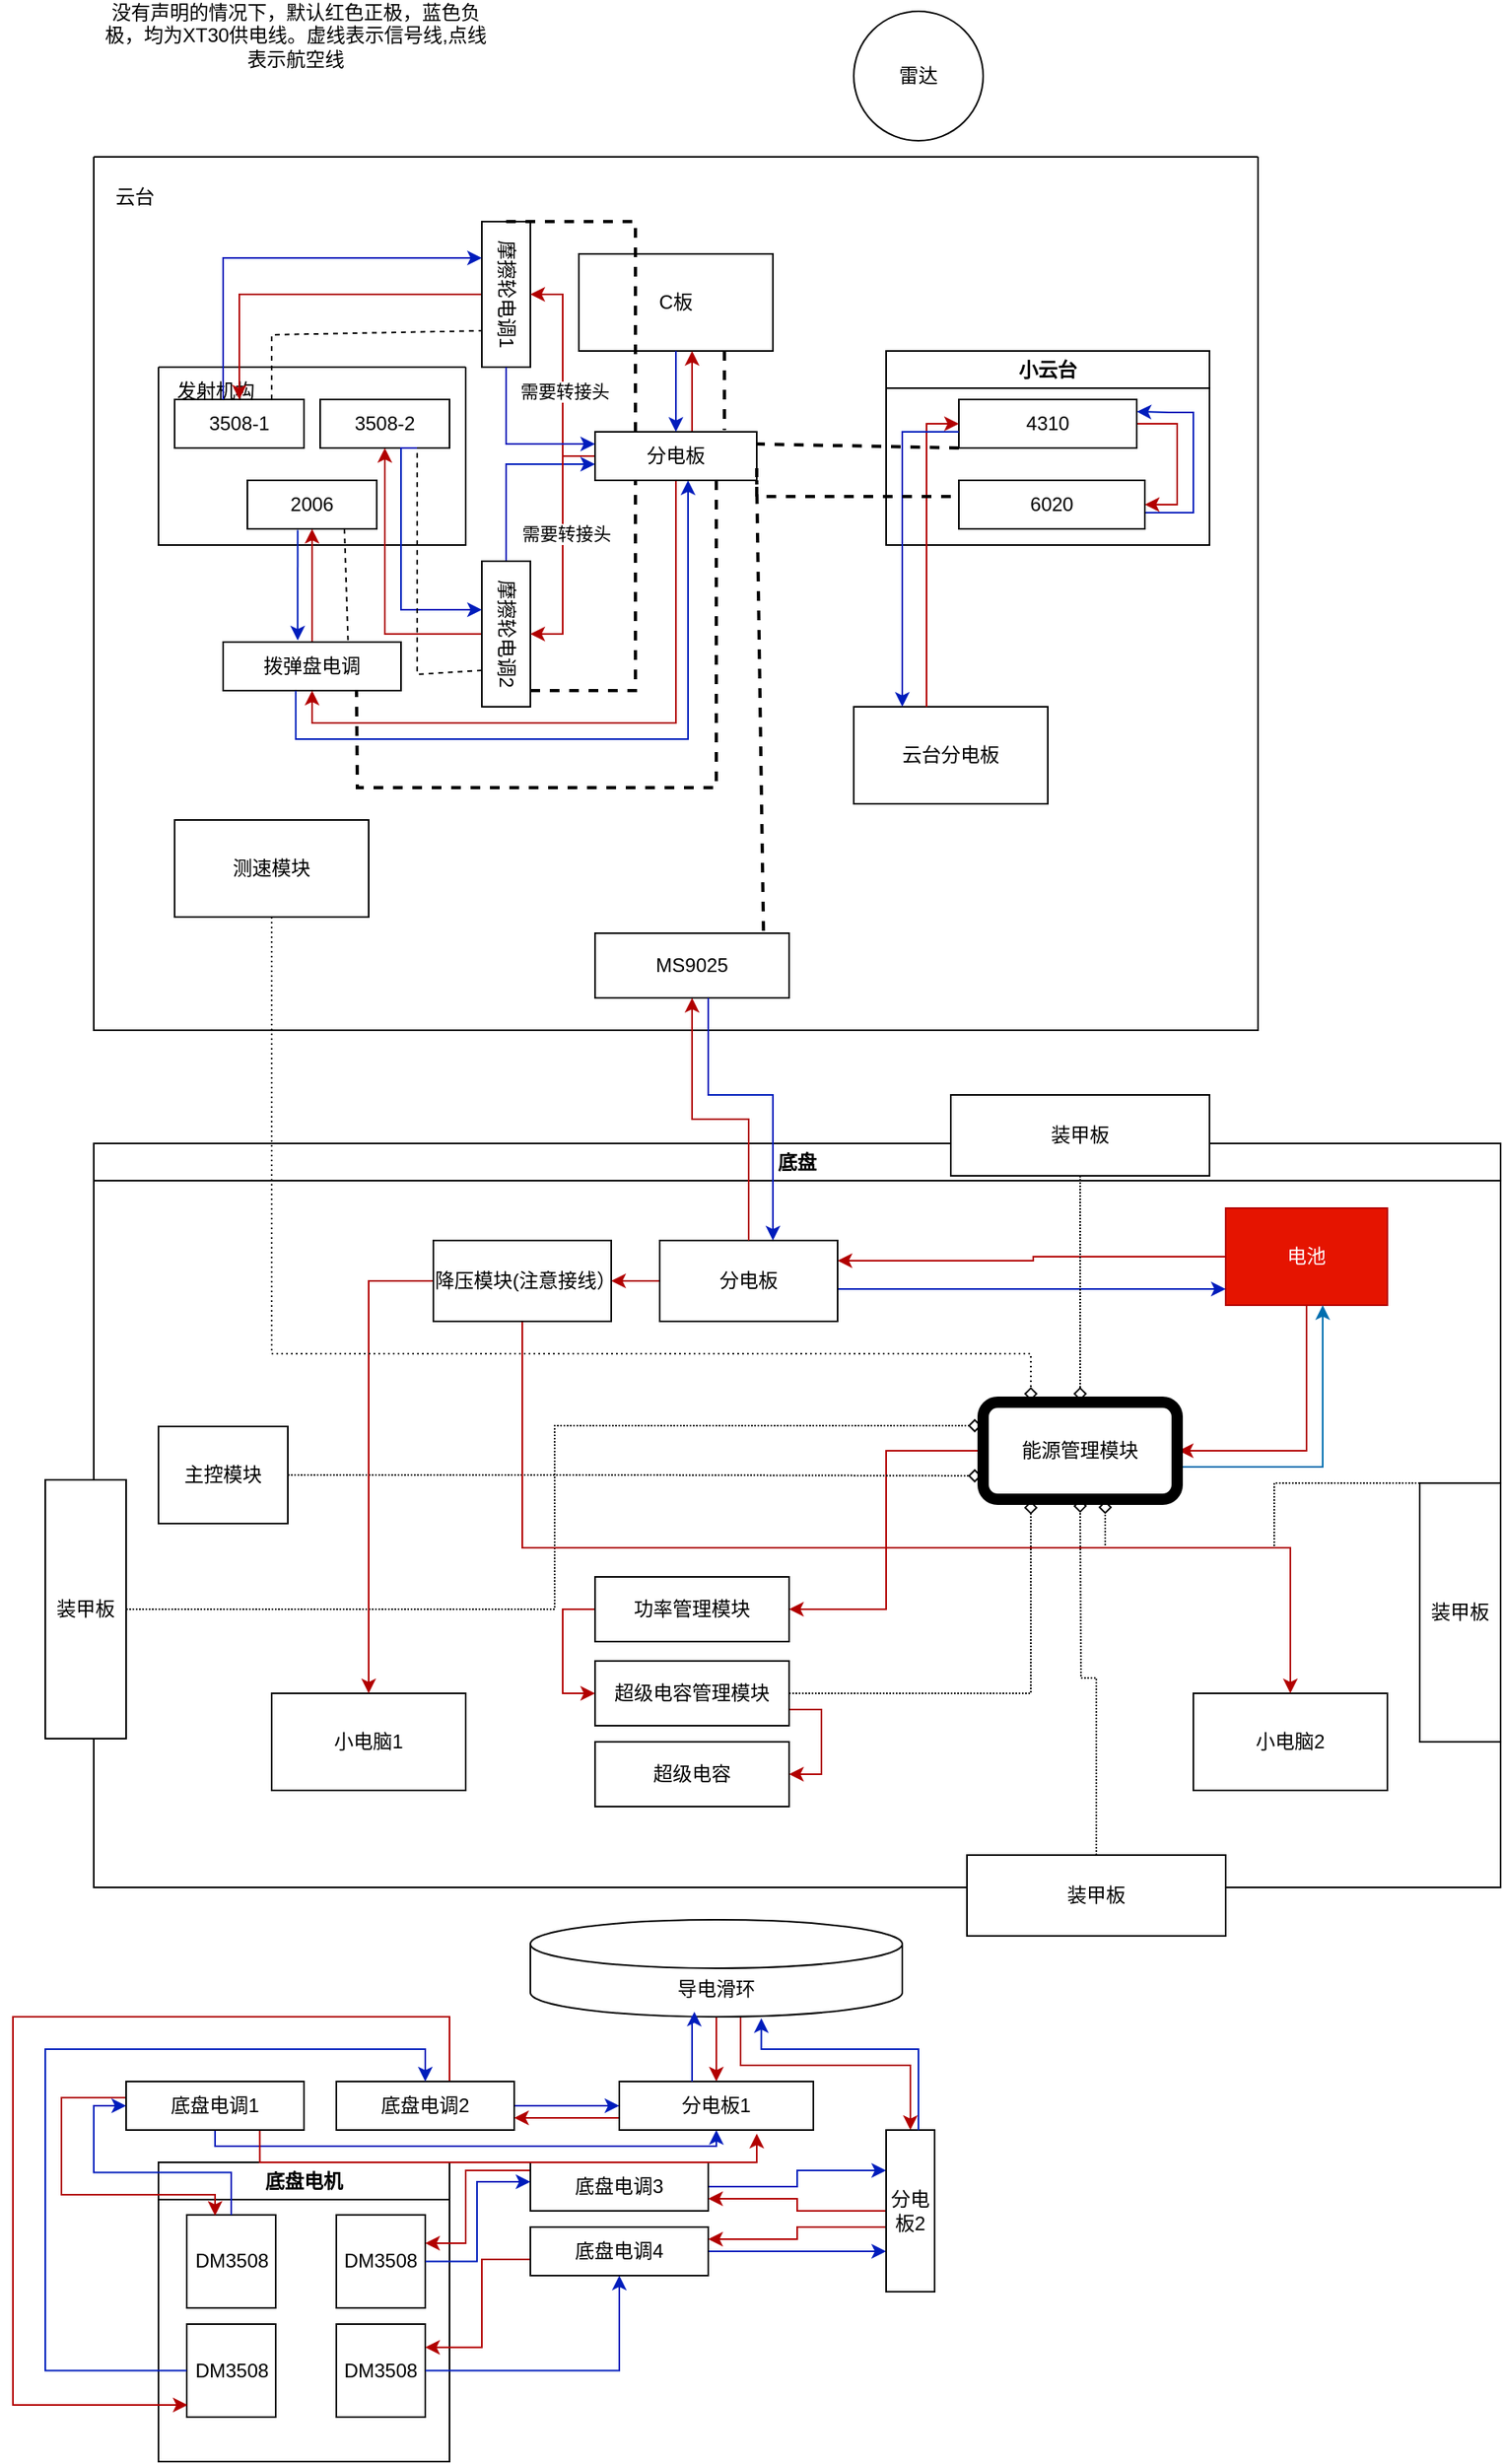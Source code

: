 <mxfile version="27.1.6">
  <diagram name="第 1 页" id="aTCW8c7fX1OC72tKNPOs">
    <mxGraphModel dx="937" dy="687" grid="1" gridSize="10" guides="1" tooltips="1" connect="1" arrows="1" fold="1" page="1" pageScale="1" pageWidth="1654" pageHeight="2336" math="0" shadow="0">
      <root>
        <mxCell id="0" />
        <mxCell id="1" parent="0" />
        <mxCell id="EB4nh91A7E_JD2Sifpeh-83" style="edgeStyle=orthogonalEdgeStyle;rounded=0;orthogonalLoop=1;jettySize=auto;html=1;entryX=0.5;entryY=0;entryDx=0;entryDy=0;fillColor=#e51400;strokeColor=#B20000;" edge="1" parent="1" source="EB4nh91A7E_JD2Sifpeh-33" target="EB4nh91A7E_JD2Sifpeh-79">
          <mxGeometry relative="1" as="geometry" />
        </mxCell>
        <mxCell id="EB4nh91A7E_JD2Sifpeh-84" style="edgeStyle=orthogonalEdgeStyle;rounded=0;orthogonalLoop=1;jettySize=auto;html=1;fillColor=#e51400;strokeColor=#B20000;" edge="1" parent="1" source="EB4nh91A7E_JD2Sifpeh-33" target="EB4nh91A7E_JD2Sifpeh-65">
          <mxGeometry relative="1" as="geometry">
            <Array as="points">
              <mxPoint x="500" y="1450" />
              <mxPoint x="605" y="1450" />
            </Array>
          </mxGeometry>
        </mxCell>
        <mxCell id="EB4nh91A7E_JD2Sifpeh-33" value="导电滑环" style="shape=cylinder3;whiteSpace=wrap;html=1;boundedLbl=1;backgroundOutline=1;size=15;" vertex="1" parent="1">
          <mxGeometry x="370" y="1360" width="230" height="60" as="geometry" />
        </mxCell>
        <mxCell id="6ucZ4N3q14ly0Ma9brnI-1" value="" style="swimlane;startSize=0;" parent="1" vertex="1">
          <mxGeometry x="100" y="270" width="720" height="540" as="geometry" />
        </mxCell>
        <mxCell id="6ucZ4N3q14ly0Ma9brnI-2" value="云台" style="text;html=1;align=center;verticalAlign=middle;resizable=0;points=[];autosize=1;strokeColor=none;fillColor=none;" parent="6ucZ4N3q14ly0Ma9brnI-1" vertex="1">
          <mxGeometry y="10" width="50" height="30" as="geometry" />
        </mxCell>
        <mxCell id="6ucZ4N3q14ly0Ma9brnI-4" value="C板" style="whiteSpace=wrap;html=1;" parent="6ucZ4N3q14ly0Ma9brnI-1" vertex="1">
          <mxGeometry x="300" y="60" width="120" height="60" as="geometry" />
        </mxCell>
        <mxCell id="6ucZ4N3q14ly0Ma9brnI-7" value="" style="swimlane;startSize=0;" parent="6ucZ4N3q14ly0Ma9brnI-1" vertex="1">
          <mxGeometry x="40" y="130" width="190" height="110" as="geometry" />
        </mxCell>
        <mxCell id="6ucZ4N3q14ly0Ma9brnI-5" value="3508-1" style="whiteSpace=wrap;html=1;" parent="6ucZ4N3q14ly0Ma9brnI-7" vertex="1">
          <mxGeometry x="10" y="20" width="80" height="30" as="geometry" />
        </mxCell>
        <mxCell id="6ucZ4N3q14ly0Ma9brnI-6" value="3508-2" style="whiteSpace=wrap;html=1;" parent="6ucZ4N3q14ly0Ma9brnI-7" vertex="1">
          <mxGeometry x="100" y="20" width="80" height="30" as="geometry" />
        </mxCell>
        <mxCell id="6ucZ4N3q14ly0Ma9brnI-8" value="发射机构" style="text;html=1;align=center;verticalAlign=middle;resizable=0;points=[];autosize=1;strokeColor=none;fillColor=none;" parent="6ucZ4N3q14ly0Ma9brnI-7" vertex="1">
          <mxGeometry width="70" height="30" as="geometry" />
        </mxCell>
        <mxCell id="6ucZ4N3q14ly0Ma9brnI-11" value="2006" style="whiteSpace=wrap;html=1;" parent="6ucZ4N3q14ly0Ma9brnI-7" vertex="1">
          <mxGeometry x="55" y="70" width="80" height="30" as="geometry" />
        </mxCell>
        <mxCell id="6ucZ4N3q14ly0Ma9brnI-16" value="小云台" style="swimlane;whiteSpace=wrap;html=1;" parent="6ucZ4N3q14ly0Ma9brnI-1" vertex="1">
          <mxGeometry x="490" y="120" width="200" height="120" as="geometry" />
        </mxCell>
        <mxCell id="6ucZ4N3q14ly0Ma9brnI-37" style="edgeStyle=orthogonalEdgeStyle;rounded=0;orthogonalLoop=1;jettySize=auto;html=1;entryX=1;entryY=0.5;entryDx=0;entryDy=0;exitX=1;exitY=0.5;exitDx=0;exitDy=0;fillColor=#e51400;strokeColor=#B20000;" parent="6ucZ4N3q14ly0Ma9brnI-16" source="6ucZ4N3q14ly0Ma9brnI-17" target="6ucZ4N3q14ly0Ma9brnI-19" edge="1">
          <mxGeometry relative="1" as="geometry" />
        </mxCell>
        <mxCell id="6ucZ4N3q14ly0Ma9brnI-17" value="4310" style="whiteSpace=wrap;html=1;" parent="6ucZ4N3q14ly0Ma9brnI-16" vertex="1">
          <mxGeometry x="45" y="30" width="110" height="30" as="geometry" />
        </mxCell>
        <mxCell id="6ucZ4N3q14ly0Ma9brnI-38" style="edgeStyle=orthogonalEdgeStyle;rounded=0;orthogonalLoop=1;jettySize=auto;html=1;exitX=1;exitY=1;exitDx=0;exitDy=0;entryX=1;entryY=0.25;entryDx=0;entryDy=0;fillColor=#0050ef;strokeColor=#001DBC;" parent="6ucZ4N3q14ly0Ma9brnI-16" source="6ucZ4N3q14ly0Ma9brnI-19" target="6ucZ4N3q14ly0Ma9brnI-17" edge="1">
          <mxGeometry relative="1" as="geometry">
            <Array as="points">
              <mxPoint x="160" y="100" />
              <mxPoint x="190" y="100" />
              <mxPoint x="190" y="38" />
              <mxPoint x="175" y="38" />
            </Array>
          </mxGeometry>
        </mxCell>
        <mxCell id="6ucZ4N3q14ly0Ma9brnI-19" value="6020" style="whiteSpace=wrap;html=1;" parent="6ucZ4N3q14ly0Ma9brnI-16" vertex="1">
          <mxGeometry x="45" y="80" width="115" height="30" as="geometry" />
        </mxCell>
        <mxCell id="6ucZ4N3q14ly0Ma9brnI-26" style="edgeStyle=orthogonalEdgeStyle;rounded=0;orthogonalLoop=1;jettySize=auto;html=1;fillColor=#e51400;strokeColor=#B20000;" parent="6ucZ4N3q14ly0Ma9brnI-1" source="6ucZ4N3q14ly0Ma9brnI-22" target="6ucZ4N3q14ly0Ma9brnI-5" edge="1">
          <mxGeometry relative="1" as="geometry" />
        </mxCell>
        <mxCell id="6ucZ4N3q14ly0Ma9brnI-22" value="摩擦轮电调1" style="whiteSpace=wrap;html=1;rotation=90;" parent="6ucZ4N3q14ly0Ma9brnI-1" vertex="1">
          <mxGeometry x="210" y="70" width="90" height="30" as="geometry" />
        </mxCell>
        <mxCell id="6ucZ4N3q14ly0Ma9brnI-27" style="edgeStyle=orthogonalEdgeStyle;rounded=0;orthogonalLoop=1;jettySize=auto;html=1;entryX=0.5;entryY=1;entryDx=0;entryDy=0;fillColor=#e51400;strokeColor=#B20000;" parent="6ucZ4N3q14ly0Ma9brnI-1" source="6ucZ4N3q14ly0Ma9brnI-23" target="6ucZ4N3q14ly0Ma9brnI-6" edge="1">
          <mxGeometry relative="1" as="geometry" />
        </mxCell>
        <mxCell id="EB4nh91A7E_JD2Sifpeh-8" style="edgeStyle=orthogonalEdgeStyle;rounded=0;orthogonalLoop=1;jettySize=auto;html=1;exitX=0;exitY=0.5;exitDx=0;exitDy=0;fillColor=#0050ef;strokeColor=#001DBC;" edge="1" parent="6ucZ4N3q14ly0Ma9brnI-1" source="6ucZ4N3q14ly0Ma9brnI-23">
          <mxGeometry relative="1" as="geometry">
            <mxPoint x="310" y="190" as="targetPoint" />
            <Array as="points">
              <mxPoint x="255" y="190" />
            </Array>
          </mxGeometry>
        </mxCell>
        <mxCell id="6ucZ4N3q14ly0Ma9brnI-23" value="摩擦轮电调2" style="whiteSpace=wrap;html=1;rotation=90;" parent="6ucZ4N3q14ly0Ma9brnI-1" vertex="1">
          <mxGeometry x="210" y="280" width="90" height="30" as="geometry" />
        </mxCell>
        <mxCell id="6ucZ4N3q14ly0Ma9brnI-31" style="edgeStyle=orthogonalEdgeStyle;rounded=0;orthogonalLoop=1;jettySize=auto;html=1;entryX=0.5;entryY=1;entryDx=0;entryDy=0;fillColor=#e51400;strokeColor=#B20000;" parent="6ucZ4N3q14ly0Ma9brnI-1" source="6ucZ4N3q14ly0Ma9brnI-30" target="6ucZ4N3q14ly0Ma9brnI-11" edge="1">
          <mxGeometry relative="1" as="geometry" />
        </mxCell>
        <mxCell id="6ucZ4N3q14ly0Ma9brnI-30" value="拨弹盘电调" style="whiteSpace=wrap;html=1;" parent="6ucZ4N3q14ly0Ma9brnI-1" vertex="1">
          <mxGeometry x="80" y="300" width="110" height="30" as="geometry" />
        </mxCell>
        <mxCell id="6ucZ4N3q14ly0Ma9brnI-35" style="edgeStyle=orthogonalEdgeStyle;rounded=0;orthogonalLoop=1;jettySize=auto;html=1;entryX=0.25;entryY=1;entryDx=0;entryDy=0;fillColor=#0050ef;strokeColor=#001DBC;" parent="6ucZ4N3q14ly0Ma9brnI-1" source="6ucZ4N3q14ly0Ma9brnI-5" target="6ucZ4N3q14ly0Ma9brnI-22" edge="1">
          <mxGeometry relative="1" as="geometry">
            <Array as="points">
              <mxPoint x="80" y="63" />
            </Array>
          </mxGeometry>
        </mxCell>
        <mxCell id="6ucZ4N3q14ly0Ma9brnI-44" style="edgeStyle=orthogonalEdgeStyle;rounded=0;orthogonalLoop=1;jettySize=auto;html=1;exitX=0.75;exitY=1;exitDx=0;exitDy=0;fillColor=#0050ef;strokeColor=#001DBC;" parent="6ucZ4N3q14ly0Ma9brnI-1" source="6ucZ4N3q14ly0Ma9brnI-6" edge="1">
          <mxGeometry relative="1" as="geometry">
            <mxPoint x="240" y="280" as="targetPoint" />
            <Array as="points">
              <mxPoint x="190" y="180" />
              <mxPoint x="190" y="280" />
              <mxPoint x="240" y="280" />
            </Array>
          </mxGeometry>
        </mxCell>
        <mxCell id="EB4nh91A7E_JD2Sifpeh-4" style="edgeStyle=orthogonalEdgeStyle;rounded=0;orthogonalLoop=1;jettySize=auto;html=1;entryX=0.75;entryY=1;entryDx=0;entryDy=0;exitX=0.408;exitY=1.003;exitDx=0;exitDy=0;exitPerimeter=0;fillColor=#0050ef;strokeColor=#001DBC;" edge="1" parent="6ucZ4N3q14ly0Ma9brnI-1" source="6ucZ4N3q14ly0Ma9brnI-30">
          <mxGeometry relative="1" as="geometry">
            <mxPoint x="113" y="330" as="sourcePoint" />
            <mxPoint x="367.5" y="200" as="targetPoint" />
            <Array as="points">
              <mxPoint x="125" y="360" />
              <mxPoint x="368" y="360" />
            </Array>
          </mxGeometry>
        </mxCell>
        <mxCell id="EB4nh91A7E_JD2Sifpeh-5" style="edgeStyle=orthogonalEdgeStyle;rounded=0;orthogonalLoop=1;jettySize=auto;html=1;exitX=0.389;exitY=1.024;exitDx=0;exitDy=0;exitPerimeter=0;fillColor=#0050ef;strokeColor=#001DBC;" edge="1" parent="6ucZ4N3q14ly0Ma9brnI-1" source="6ucZ4N3q14ly0Ma9brnI-11">
          <mxGeometry relative="1" as="geometry">
            <mxPoint x="126" y="299" as="targetPoint" />
            <Array as="points">
              <mxPoint x="126" y="299" />
            </Array>
          </mxGeometry>
        </mxCell>
        <mxCell id="EB4nh91A7E_JD2Sifpeh-9" value="" style="endArrow=none;dashed=1;html=1;rounded=0;exitX=0.75;exitY=0;exitDx=0;exitDy=0;entryX=0.75;entryY=1;entryDx=0;entryDy=0;" edge="1" parent="6ucZ4N3q14ly0Ma9brnI-1" source="6ucZ4N3q14ly0Ma9brnI-5" target="6ucZ4N3q14ly0Ma9brnI-22">
          <mxGeometry width="50" height="50" relative="1" as="geometry">
            <mxPoint x="340" y="280" as="sourcePoint" />
            <mxPoint x="390" y="230" as="targetPoint" />
            <Array as="points">
              <mxPoint x="110" y="110" />
            </Array>
          </mxGeometry>
        </mxCell>
        <mxCell id="EB4nh91A7E_JD2Sifpeh-10" value="" style="endArrow=none;dashed=1;html=1;rounded=0;entryX=0.75;entryY=1;entryDx=0;entryDy=0;exitX=0.75;exitY=1;exitDx=0;exitDy=0;" edge="1" parent="6ucZ4N3q14ly0Ma9brnI-1" source="6ucZ4N3q14ly0Ma9brnI-23" target="6ucZ4N3q14ly0Ma9brnI-6">
          <mxGeometry width="50" height="50" relative="1" as="geometry">
            <mxPoint x="340" y="280" as="sourcePoint" />
            <mxPoint x="390" y="230" as="targetPoint" />
            <Array as="points">
              <mxPoint x="200" y="320" />
            </Array>
          </mxGeometry>
        </mxCell>
        <mxCell id="EB4nh91A7E_JD2Sifpeh-11" value="" style="endArrow=none;dashed=1;html=1;strokeWidth=2;rounded=0;entryX=0.25;entryY=1;entryDx=0;entryDy=0;" edge="1" parent="6ucZ4N3q14ly0Ma9brnI-1" target="6ucZ4N3q14ly0Ma9brnI-20">
          <mxGeometry width="50" height="50" relative="1" as="geometry">
            <mxPoint x="270" y="330" as="sourcePoint" />
            <mxPoint x="320" y="280" as="targetPoint" />
            <Array as="points">
              <mxPoint x="335" y="330" />
            </Array>
          </mxGeometry>
        </mxCell>
        <mxCell id="EB4nh91A7E_JD2Sifpeh-13" value="" style="endArrow=none;dashed=1;html=1;rounded=0;exitX=0.75;exitY=1;exitDx=0;exitDy=0;entryX=0.702;entryY=-0.037;entryDx=0;entryDy=0;entryPerimeter=0;" edge="1" parent="6ucZ4N3q14ly0Ma9brnI-1" source="6ucZ4N3q14ly0Ma9brnI-11" target="6ucZ4N3q14ly0Ma9brnI-30">
          <mxGeometry width="50" height="50" relative="1" as="geometry">
            <mxPoint x="150" y="172" as="sourcePoint" />
            <mxPoint x="280" y="130" as="targetPoint" />
            <Array as="points" />
          </mxGeometry>
        </mxCell>
        <mxCell id="EB4nh91A7E_JD2Sifpeh-21" value="MS9025" style="whiteSpace=wrap;html=1;" vertex="1" parent="6ucZ4N3q14ly0Ma9brnI-1">
          <mxGeometry x="310" y="480" width="120" height="40" as="geometry" />
        </mxCell>
        <mxCell id="EB4nh91A7E_JD2Sifpeh-63" value="测速模块" style="whiteSpace=wrap;html=1;" vertex="1" parent="6ucZ4N3q14ly0Ma9brnI-1">
          <mxGeometry x="50" y="410" width="120" height="60" as="geometry" />
        </mxCell>
        <mxCell id="EB4nh91A7E_JD2Sifpeh-102" value="云台分电板" style="whiteSpace=wrap;html=1;" vertex="1" parent="6ucZ4N3q14ly0Ma9brnI-1">
          <mxGeometry x="470" y="340" width="120" height="60" as="geometry" />
        </mxCell>
        <mxCell id="6ucZ4N3q14ly0Ma9brnI-29" style="edgeStyle=orthogonalEdgeStyle;rounded=0;orthogonalLoop=1;jettySize=auto;html=1;entryX=0;entryY=0.5;entryDx=0;entryDy=0;fillColor=#e51400;strokeColor=#B20000;" parent="6ucZ4N3q14ly0Ma9brnI-1" target="6ucZ4N3q14ly0Ma9brnI-17" edge="1">
          <mxGeometry relative="1" as="geometry">
            <mxPoint x="515" y="340" as="sourcePoint" />
            <Array as="points">
              <mxPoint x="515" y="340" />
              <mxPoint x="515" y="165" />
            </Array>
          </mxGeometry>
        </mxCell>
        <mxCell id="6ucZ4N3q14ly0Ma9brnI-41" style="edgeStyle=orthogonalEdgeStyle;rounded=0;orthogonalLoop=1;jettySize=auto;html=1;fillColor=#0050ef;strokeColor=#001DBC;" parent="6ucZ4N3q14ly0Ma9brnI-1" source="6ucZ4N3q14ly0Ma9brnI-17" edge="1">
          <mxGeometry relative="1" as="geometry">
            <Array as="points">
              <mxPoint x="500" y="170" />
            </Array>
            <mxPoint x="500" y="340" as="targetPoint" />
          </mxGeometry>
        </mxCell>
        <mxCell id="6ucZ4N3q14ly0Ma9brnI-24" style="edgeStyle=orthogonalEdgeStyle;rounded=0;orthogonalLoop=1;jettySize=auto;html=1;entryX=0.5;entryY=0;entryDx=0;entryDy=0;fillColor=#e51400;strokeColor=#B20000;" parent="1" source="6ucZ4N3q14ly0Ma9brnI-20" target="6ucZ4N3q14ly0Ma9brnI-22" edge="1">
          <mxGeometry relative="1" as="geometry" />
        </mxCell>
        <mxCell id="EB4nh91A7E_JD2Sifpeh-2" value="需要转接头" style="edgeLabel;html=1;align=center;verticalAlign=middle;resizable=0;points=[];" vertex="1" connectable="0" parent="6ucZ4N3q14ly0Ma9brnI-24">
          <mxGeometry x="-0.133" y="-1" relative="1" as="geometry">
            <mxPoint as="offset" />
          </mxGeometry>
        </mxCell>
        <mxCell id="6ucZ4N3q14ly0Ma9brnI-25" style="edgeStyle=orthogonalEdgeStyle;rounded=0;orthogonalLoop=1;jettySize=auto;html=1;entryX=0.5;entryY=0;entryDx=0;entryDy=0;fillColor=#e51400;strokeColor=#B20000;" parent="1" source="6ucZ4N3q14ly0Ma9brnI-20" target="6ucZ4N3q14ly0Ma9brnI-23" edge="1">
          <mxGeometry relative="1" as="geometry" />
        </mxCell>
        <mxCell id="EB4nh91A7E_JD2Sifpeh-3" value="需要转接头" style="edgeLabel;html=1;align=center;verticalAlign=middle;resizable=0;points=[];" vertex="1" connectable="0" parent="6ucZ4N3q14ly0Ma9brnI-25">
          <mxGeometry x="-0.102" y="2" relative="1" as="geometry">
            <mxPoint as="offset" />
          </mxGeometry>
        </mxCell>
        <mxCell id="6ucZ4N3q14ly0Ma9brnI-32" style="edgeStyle=orthogonalEdgeStyle;rounded=0;orthogonalLoop=1;jettySize=auto;html=1;entryX=0.5;entryY=1;entryDx=0;entryDy=0;fillColor=#e51400;strokeColor=#B20000;" parent="1" source="6ucZ4N3q14ly0Ma9brnI-20" target="6ucZ4N3q14ly0Ma9brnI-30" edge="1">
          <mxGeometry relative="1" as="geometry">
            <Array as="points">
              <mxPoint x="460" y="620" />
              <mxPoint x="235" y="620" />
            </Array>
          </mxGeometry>
        </mxCell>
        <mxCell id="6ucZ4N3q14ly0Ma9brnI-43" style="edgeStyle=orthogonalEdgeStyle;rounded=0;orthogonalLoop=1;jettySize=auto;html=1;fillColor=#e51400;strokeColor=#B20000;" parent="1" source="6ucZ4N3q14ly0Ma9brnI-20" edge="1">
          <mxGeometry relative="1" as="geometry">
            <mxPoint x="470" y="390" as="targetPoint" />
            <Array as="points">
              <mxPoint x="470" y="390" />
            </Array>
          </mxGeometry>
        </mxCell>
        <mxCell id="6ucZ4N3q14ly0Ma9brnI-20" value="分电板" style="whiteSpace=wrap;html=1;" parent="1" vertex="1">
          <mxGeometry x="410" y="440" width="100" height="30" as="geometry" />
        </mxCell>
        <mxCell id="6ucZ4N3q14ly0Ma9brnI-21" style="edgeStyle=orthogonalEdgeStyle;rounded=0;orthogonalLoop=1;jettySize=auto;html=1;fillColor=#0050ef;strokeColor=#001DBC;" parent="1" source="6ucZ4N3q14ly0Ma9brnI-4" target="6ucZ4N3q14ly0Ma9brnI-20" edge="1">
          <mxGeometry relative="1" as="geometry" />
        </mxCell>
        <mxCell id="EB4nh91A7E_JD2Sifpeh-7" style="edgeStyle=orthogonalEdgeStyle;rounded=0;orthogonalLoop=1;jettySize=auto;html=1;entryX=0;entryY=0.25;entryDx=0;entryDy=0;exitX=1;exitY=0.5;exitDx=0;exitDy=0;fillColor=#0050ef;strokeColor=#001DBC;" edge="1" parent="1" source="6ucZ4N3q14ly0Ma9brnI-22" target="6ucZ4N3q14ly0Ma9brnI-20">
          <mxGeometry relative="1" as="geometry" />
        </mxCell>
        <mxCell id="EB4nh91A7E_JD2Sifpeh-12" value="" style="endArrow=none;dashed=1;html=1;strokeWidth=2;rounded=0;entryX=0;entryY=0.5;entryDx=0;entryDy=0;exitX=0.25;exitY=0;exitDx=0;exitDy=0;" edge="1" parent="1" source="6ucZ4N3q14ly0Ma9brnI-20" target="6ucZ4N3q14ly0Ma9brnI-22">
          <mxGeometry width="50" height="50" relative="1" as="geometry">
            <mxPoint x="500" y="690" as="sourcePoint" />
            <mxPoint x="565" y="560" as="targetPoint" />
            <Array as="points">
              <mxPoint x="435" y="310" />
            </Array>
          </mxGeometry>
        </mxCell>
        <mxCell id="EB4nh91A7E_JD2Sifpeh-16" value="" style="endArrow=none;dashed=1;html=1;strokeWidth=2;rounded=0;entryX=0.75;entryY=1;entryDx=0;entryDy=0;exitX=0.75;exitY=1;exitDx=0;exitDy=0;" edge="1" parent="1" source="6ucZ4N3q14ly0Ma9brnI-20" target="6ucZ4N3q14ly0Ma9brnI-30">
          <mxGeometry width="50" height="50" relative="1" as="geometry">
            <mxPoint x="280" y="730" as="sourcePoint" />
            <mxPoint x="345" y="600" as="targetPoint" />
            <Array as="points">
              <mxPoint x="485" y="660" />
              <mxPoint x="263" y="660" />
            </Array>
          </mxGeometry>
        </mxCell>
        <mxCell id="EB4nh91A7E_JD2Sifpeh-17" value="" style="endArrow=none;dashed=1;html=1;strokeWidth=2;rounded=0;entryX=1;entryY=0.25;entryDx=0;entryDy=0;exitX=0;exitY=1;exitDx=0;exitDy=0;" edge="1" parent="1" source="6ucZ4N3q14ly0Ma9brnI-17" target="6ucZ4N3q14ly0Ma9brnI-20">
          <mxGeometry width="50" height="50" relative="1" as="geometry">
            <mxPoint x="695" y="497" as="sourcePoint" />
            <mxPoint x="630" y="390" as="targetPoint" />
            <Array as="points" />
          </mxGeometry>
        </mxCell>
        <mxCell id="EB4nh91A7E_JD2Sifpeh-18" value="" style="endArrow=none;dashed=1;html=1;strokeWidth=2;rounded=0;entryX=1;entryY=0.75;entryDx=0;entryDy=0;" edge="1" parent="1" target="6ucZ4N3q14ly0Ma9brnI-20">
          <mxGeometry width="50" height="50" relative="1" as="geometry">
            <mxPoint x="630" y="480" as="sourcePoint" />
            <mxPoint x="640" y="480" as="targetPoint" />
            <Array as="points">
              <mxPoint x="510" y="480" />
            </Array>
          </mxGeometry>
        </mxCell>
        <mxCell id="EB4nh91A7E_JD2Sifpeh-20" value="" style="endArrow=none;dashed=1;html=1;strokeWidth=2;rounded=0;exitX=0.75;exitY=1;exitDx=0;exitDy=0;" edge="1" parent="1" source="6ucZ4N3q14ly0Ma9brnI-4">
          <mxGeometry width="50" height="50" relative="1" as="geometry">
            <mxPoint x="615" y="352" as="sourcePoint" />
            <mxPoint x="490" y="439" as="targetPoint" />
            <Array as="points" />
          </mxGeometry>
        </mxCell>
        <mxCell id="EB4nh91A7E_JD2Sifpeh-23" value="" style="endArrow=none;dashed=1;html=1;strokeWidth=2;rounded=0;entryX=1;entryY=1;entryDx=0;entryDy=0;exitX=0.868;exitY=-0.037;exitDx=0;exitDy=0;exitPerimeter=0;" edge="1" parent="1" source="EB4nh91A7E_JD2Sifpeh-21" target="6ucZ4N3q14ly0Ma9brnI-20">
          <mxGeometry width="50" height="50" relative="1" as="geometry">
            <mxPoint x="470" y="850" as="sourcePoint" />
            <mxPoint x="535" y="720" as="targetPoint" />
            <Array as="points" />
          </mxGeometry>
        </mxCell>
        <mxCell id="EB4nh91A7E_JD2Sifpeh-24" value="底盘" style="swimlane;whiteSpace=wrap;html=1;" vertex="1" parent="1">
          <mxGeometry x="100" y="880" width="870" height="460" as="geometry" />
        </mxCell>
        <mxCell id="EB4nh91A7E_JD2Sifpeh-28" style="edgeStyle=orthogonalEdgeStyle;rounded=0;orthogonalLoop=1;jettySize=auto;html=1;entryX=1;entryY=0.25;entryDx=0;entryDy=0;fillColor=#e51400;strokeColor=#B20000;" edge="1" parent="EB4nh91A7E_JD2Sifpeh-24" target="EB4nh91A7E_JD2Sifpeh-27">
          <mxGeometry relative="1" as="geometry">
            <mxPoint x="700" y="77.5" as="sourcePoint" />
            <mxPoint x="460" y="92.5" as="targetPoint" />
            <Array as="points">
              <mxPoint x="700" y="70" />
              <mxPoint x="581" y="70" />
              <mxPoint x="581" y="73" />
            </Array>
          </mxGeometry>
        </mxCell>
        <mxCell id="EB4nh91A7E_JD2Sifpeh-35" style="edgeStyle=orthogonalEdgeStyle;rounded=0;orthogonalLoop=1;jettySize=auto;html=1;entryX=1;entryY=0.5;entryDx=0;entryDy=0;exitX=0.5;exitY=1;exitDx=0;exitDy=0;fillColor=#e51400;strokeColor=#B20000;" edge="1" parent="EB4nh91A7E_JD2Sifpeh-24" source="EB4nh91A7E_JD2Sifpeh-25" target="EB4nh91A7E_JD2Sifpeh-34">
          <mxGeometry relative="1" as="geometry" />
        </mxCell>
        <mxCell id="EB4nh91A7E_JD2Sifpeh-25" value="电池" style="whiteSpace=wrap;html=1;fillColor=#e51400;fontColor=#ffffff;strokeColor=#B20000;" vertex="1" parent="EB4nh91A7E_JD2Sifpeh-24">
          <mxGeometry x="700" y="40" width="100" height="60" as="geometry" />
        </mxCell>
        <mxCell id="EB4nh91A7E_JD2Sifpeh-31" style="edgeStyle=orthogonalEdgeStyle;rounded=0;orthogonalLoop=1;jettySize=auto;html=1;fillColor=#0050ef;strokeColor=#001DBC;" edge="1" parent="EB4nh91A7E_JD2Sifpeh-24" source="EB4nh91A7E_JD2Sifpeh-27">
          <mxGeometry relative="1" as="geometry">
            <mxPoint x="700" y="90" as="targetPoint" />
            <Array as="points">
              <mxPoint x="700" y="90" />
            </Array>
          </mxGeometry>
        </mxCell>
        <mxCell id="EB4nh91A7E_JD2Sifpeh-95" style="edgeStyle=orthogonalEdgeStyle;rounded=0;orthogonalLoop=1;jettySize=auto;html=1;entryX=1;entryY=0.5;entryDx=0;entryDy=0;fillColor=#e51400;strokeColor=#B20000;" edge="1" parent="EB4nh91A7E_JD2Sifpeh-24" source="EB4nh91A7E_JD2Sifpeh-27" target="EB4nh91A7E_JD2Sifpeh-94">
          <mxGeometry relative="1" as="geometry" />
        </mxCell>
        <mxCell id="EB4nh91A7E_JD2Sifpeh-27" value="分电板" style="whiteSpace=wrap;html=1;" vertex="1" parent="EB4nh91A7E_JD2Sifpeh-24">
          <mxGeometry x="350" y="60" width="110" height="50" as="geometry" />
        </mxCell>
        <mxCell id="EB4nh91A7E_JD2Sifpeh-36" style="edgeStyle=orthogonalEdgeStyle;rounded=0;orthogonalLoop=1;jettySize=auto;html=1;fillColor=#1ba1e2;strokeColor=#006EAF;" edge="1" parent="EB4nh91A7E_JD2Sifpeh-24" source="EB4nh91A7E_JD2Sifpeh-34">
          <mxGeometry relative="1" as="geometry">
            <mxPoint x="760" y="100" as="targetPoint" />
            <Array as="points">
              <mxPoint x="760" y="200" />
              <mxPoint x="760" y="100" />
            </Array>
          </mxGeometry>
        </mxCell>
        <mxCell id="EB4nh91A7E_JD2Sifpeh-99" style="edgeStyle=orthogonalEdgeStyle;rounded=0;orthogonalLoop=1;jettySize=auto;html=1;entryX=1;entryY=0.5;entryDx=0;entryDy=0;fillColor=#e51400;strokeColor=#B20000;" edge="1" parent="EB4nh91A7E_JD2Sifpeh-24" source="EB4nh91A7E_JD2Sifpeh-34" target="EB4nh91A7E_JD2Sifpeh-51">
          <mxGeometry relative="1" as="geometry" />
        </mxCell>
        <mxCell id="EB4nh91A7E_JD2Sifpeh-34" value="能源管理模块" style="rounded=1;whiteSpace=wrap;html=1;glass=0;strokeWidth=7;perimeterSpacing=1;" vertex="1" parent="EB4nh91A7E_JD2Sifpeh-24">
          <mxGeometry x="550" y="160" width="120" height="60" as="geometry" />
        </mxCell>
        <mxCell id="EB4nh91A7E_JD2Sifpeh-38" style="edgeStyle=orthogonalEdgeStyle;rounded=0;orthogonalLoop=1;jettySize=auto;html=1;entryX=0;entryY=0.75;entryDx=0;entryDy=0;endArrow=diamond;endFill=0;dashed=1;dashPattern=1 1;" edge="1" parent="EB4nh91A7E_JD2Sifpeh-24" source="EB4nh91A7E_JD2Sifpeh-37" target="EB4nh91A7E_JD2Sifpeh-34">
          <mxGeometry relative="1" as="geometry" />
        </mxCell>
        <mxCell id="EB4nh91A7E_JD2Sifpeh-37" value="主控模块" style="rounded=0;whiteSpace=wrap;html=1;" vertex="1" parent="EB4nh91A7E_JD2Sifpeh-24">
          <mxGeometry x="40" y="175" width="80" height="60" as="geometry" />
        </mxCell>
        <mxCell id="EB4nh91A7E_JD2Sifpeh-47" style="edgeStyle=orthogonalEdgeStyle;rounded=0;orthogonalLoop=1;jettySize=auto;html=1;dashed=1;dashPattern=1 1;endArrow=diamond;endFill=0;" edge="1" parent="EB4nh91A7E_JD2Sifpeh-24" source="EB4nh91A7E_JD2Sifpeh-46">
          <mxGeometry relative="1" as="geometry">
            <mxPoint x="610" y="220" as="targetPoint" />
          </mxGeometry>
        </mxCell>
        <mxCell id="EB4nh91A7E_JD2Sifpeh-50" style="edgeStyle=orthogonalEdgeStyle;rounded=0;orthogonalLoop=1;jettySize=auto;html=1;entryX=0.25;entryY=1;entryDx=0;entryDy=0;dashed=1;dashPattern=1 1;endArrow=diamond;endFill=0;" edge="1" parent="EB4nh91A7E_JD2Sifpeh-24" source="EB4nh91A7E_JD2Sifpeh-48" target="EB4nh91A7E_JD2Sifpeh-34">
          <mxGeometry relative="1" as="geometry" />
        </mxCell>
        <mxCell id="EB4nh91A7E_JD2Sifpeh-101" style="edgeStyle=orthogonalEdgeStyle;rounded=0;orthogonalLoop=1;jettySize=auto;html=1;entryX=1;entryY=0.5;entryDx=0;entryDy=0;exitX=1;exitY=0.5;exitDx=0;exitDy=0;fillColor=#e51400;strokeColor=#B20000;" edge="1" parent="EB4nh91A7E_JD2Sifpeh-24" source="EB4nh91A7E_JD2Sifpeh-48" target="EB4nh91A7E_JD2Sifpeh-49">
          <mxGeometry relative="1" as="geometry">
            <Array as="points">
              <mxPoint x="430" y="350" />
              <mxPoint x="450" y="350" />
              <mxPoint x="450" y="390" />
            </Array>
          </mxGeometry>
        </mxCell>
        <mxCell id="EB4nh91A7E_JD2Sifpeh-48" value="超级电容管理模块" style="whiteSpace=wrap;html=1;" vertex="1" parent="EB4nh91A7E_JD2Sifpeh-24">
          <mxGeometry x="310" y="320" width="120" height="40" as="geometry" />
        </mxCell>
        <mxCell id="EB4nh91A7E_JD2Sifpeh-49" value="超级电容" style="whiteSpace=wrap;html=1;" vertex="1" parent="EB4nh91A7E_JD2Sifpeh-24">
          <mxGeometry x="310" y="370" width="120" height="40" as="geometry" />
        </mxCell>
        <mxCell id="EB4nh91A7E_JD2Sifpeh-100" style="edgeStyle=orthogonalEdgeStyle;rounded=0;orthogonalLoop=1;jettySize=auto;html=1;entryX=0;entryY=0.5;entryDx=0;entryDy=0;exitX=0;exitY=0.5;exitDx=0;exitDy=0;fillColor=#e51400;strokeColor=#B20000;" edge="1" parent="EB4nh91A7E_JD2Sifpeh-24" source="EB4nh91A7E_JD2Sifpeh-51" target="EB4nh91A7E_JD2Sifpeh-48">
          <mxGeometry relative="1" as="geometry" />
        </mxCell>
        <mxCell id="EB4nh91A7E_JD2Sifpeh-51" value="功率管理模块" style="rounded=0;whiteSpace=wrap;html=1;" vertex="1" parent="EB4nh91A7E_JD2Sifpeh-24">
          <mxGeometry x="310" y="268" width="120" height="40" as="geometry" />
        </mxCell>
        <mxCell id="EB4nh91A7E_JD2Sifpeh-44" value="装甲板" style="whiteSpace=wrap;html=1;" vertex="1" parent="EB4nh91A7E_JD2Sifpeh-24">
          <mxGeometry x="820" y="210" width="50" height="160" as="geometry" />
        </mxCell>
        <mxCell id="EB4nh91A7E_JD2Sifpeh-45" style="edgeStyle=orthogonalEdgeStyle;rounded=0;orthogonalLoop=1;jettySize=auto;html=1;entryX=0.627;entryY=0.996;entryDx=0;entryDy=0;dashed=1;dashPattern=1 1;endArrow=diamond;endFill=0;entryPerimeter=0;" edge="1" parent="EB4nh91A7E_JD2Sifpeh-24" source="EB4nh91A7E_JD2Sifpeh-44" target="EB4nh91A7E_JD2Sifpeh-34">
          <mxGeometry relative="1" as="geometry">
            <Array as="points">
              <mxPoint x="730" y="210" />
              <mxPoint x="730" y="250" />
              <mxPoint x="626" y="250" />
            </Array>
          </mxGeometry>
        </mxCell>
        <mxCell id="EB4nh91A7E_JD2Sifpeh-43" value="装甲板" style="whiteSpace=wrap;html=1;" vertex="1" parent="EB4nh91A7E_JD2Sifpeh-24">
          <mxGeometry x="-30" y="208" width="50" height="160" as="geometry" />
        </mxCell>
        <mxCell id="EB4nh91A7E_JD2Sifpeh-40" style="edgeStyle=orthogonalEdgeStyle;rounded=0;orthogonalLoop=1;jettySize=auto;html=1;entryX=0;entryY=0.25;entryDx=0;entryDy=0;endArrow=diamond;endFill=0;dashed=1;dashPattern=1 1;exitX=1;exitY=0.5;exitDx=0;exitDy=0;" edge="1" parent="EB4nh91A7E_JD2Sifpeh-24" source="EB4nh91A7E_JD2Sifpeh-43" target="EB4nh91A7E_JD2Sifpeh-34">
          <mxGeometry relative="1" as="geometry">
            <mxPoint x="10" y="170" as="sourcePoint" />
          </mxGeometry>
        </mxCell>
        <mxCell id="EB4nh91A7E_JD2Sifpeh-91" value="小电脑1" style="whiteSpace=wrap;html=1;" vertex="1" parent="EB4nh91A7E_JD2Sifpeh-24">
          <mxGeometry x="110" y="340" width="120" height="60" as="geometry" />
        </mxCell>
        <mxCell id="EB4nh91A7E_JD2Sifpeh-92" value="小电脑2" style="whiteSpace=wrap;html=1;" vertex="1" parent="EB4nh91A7E_JD2Sifpeh-24">
          <mxGeometry x="680" y="340" width="120" height="60" as="geometry" />
        </mxCell>
        <mxCell id="EB4nh91A7E_JD2Sifpeh-96" style="edgeStyle=orthogonalEdgeStyle;rounded=0;orthogonalLoop=1;jettySize=auto;html=1;entryX=0.5;entryY=0;entryDx=0;entryDy=0;fillColor=#e51400;strokeColor=#B20000;" edge="1" parent="EB4nh91A7E_JD2Sifpeh-24" source="EB4nh91A7E_JD2Sifpeh-94" target="EB4nh91A7E_JD2Sifpeh-91">
          <mxGeometry relative="1" as="geometry">
            <Array as="points">
              <mxPoint x="170" y="85" />
            </Array>
          </mxGeometry>
        </mxCell>
        <mxCell id="EB4nh91A7E_JD2Sifpeh-97" style="edgeStyle=orthogonalEdgeStyle;rounded=0;orthogonalLoop=1;jettySize=auto;html=1;entryX=0.5;entryY=0;entryDx=0;entryDy=0;exitX=0.5;exitY=1;exitDx=0;exitDy=0;fillColor=#e51400;strokeColor=#B20000;" edge="1" parent="EB4nh91A7E_JD2Sifpeh-24" source="EB4nh91A7E_JD2Sifpeh-94" target="EB4nh91A7E_JD2Sifpeh-92">
          <mxGeometry relative="1" as="geometry">
            <Array as="points">
              <mxPoint x="265" y="250" />
              <mxPoint x="740" y="250" />
            </Array>
          </mxGeometry>
        </mxCell>
        <mxCell id="EB4nh91A7E_JD2Sifpeh-94" value="降压模块(注意接线）" style="whiteSpace=wrap;html=1;" vertex="1" parent="EB4nh91A7E_JD2Sifpeh-24">
          <mxGeometry x="210" y="60" width="110" height="50" as="geometry" />
        </mxCell>
        <mxCell id="EB4nh91A7E_JD2Sifpeh-29" style="edgeStyle=orthogonalEdgeStyle;rounded=0;orthogonalLoop=1;jettySize=auto;html=1;entryX=0.5;entryY=1;entryDx=0;entryDy=0;fillColor=#e51400;strokeColor=#B20000;" edge="1" parent="1" source="EB4nh91A7E_JD2Sifpeh-27" target="EB4nh91A7E_JD2Sifpeh-21">
          <mxGeometry relative="1" as="geometry" />
        </mxCell>
        <mxCell id="EB4nh91A7E_JD2Sifpeh-30" style="edgeStyle=orthogonalEdgeStyle;rounded=0;orthogonalLoop=1;jettySize=auto;html=1;fillColor=#0050ef;strokeColor=#001DBC;" edge="1" parent="1" source="EB4nh91A7E_JD2Sifpeh-21">
          <mxGeometry relative="1" as="geometry">
            <mxPoint x="520" y="940" as="targetPoint" />
            <Array as="points">
              <mxPoint x="480" y="850" />
              <mxPoint x="520" y="850" />
            </Array>
          </mxGeometry>
        </mxCell>
        <mxCell id="EB4nh91A7E_JD2Sifpeh-32" value="没有声明的情况下，默认红色正极，蓝色负极，均为XT30供电线。虚线表示信号线,点线表示航空线" style="text;html=1;align=center;verticalAlign=middle;whiteSpace=wrap;rounded=0;" vertex="1" parent="1">
          <mxGeometry x="100" y="180" width="250" height="30" as="geometry" />
        </mxCell>
        <mxCell id="EB4nh91A7E_JD2Sifpeh-42" style="edgeStyle=orthogonalEdgeStyle;rounded=0;orthogonalLoop=1;jettySize=auto;html=1;dashed=1;dashPattern=1 1;endArrow=diamond;endFill=0;" edge="1" parent="1" source="EB4nh91A7E_JD2Sifpeh-41" target="EB4nh91A7E_JD2Sifpeh-34">
          <mxGeometry relative="1" as="geometry" />
        </mxCell>
        <mxCell id="EB4nh91A7E_JD2Sifpeh-41" value="装甲板" style="whiteSpace=wrap;html=1;" vertex="1" parent="1">
          <mxGeometry x="630" y="850" width="160" height="50" as="geometry" />
        </mxCell>
        <mxCell id="EB4nh91A7E_JD2Sifpeh-46" value="装甲板" style="whiteSpace=wrap;html=1;" vertex="1" parent="1">
          <mxGeometry x="640" y="1320" width="160" height="50" as="geometry" />
        </mxCell>
        <mxCell id="EB4nh91A7E_JD2Sifpeh-53" value="底盘电机" style="swimlane;whiteSpace=wrap;html=1;" vertex="1" parent="1">
          <mxGeometry x="140" y="1510" width="180" height="185" as="geometry" />
        </mxCell>
        <mxCell id="EB4nh91A7E_JD2Sifpeh-54" value="DM3508" style="whiteSpace=wrap;html=1;" vertex="1" parent="EB4nh91A7E_JD2Sifpeh-53">
          <mxGeometry x="17.5" y="32.5" width="55" height="57.5" as="geometry" />
        </mxCell>
        <mxCell id="EB4nh91A7E_JD2Sifpeh-55" value="DM3508" style="whiteSpace=wrap;html=1;" vertex="1" parent="EB4nh91A7E_JD2Sifpeh-53">
          <mxGeometry x="110" y="32.5" width="55" height="57.5" as="geometry" />
        </mxCell>
        <mxCell id="EB4nh91A7E_JD2Sifpeh-56" value="DM3508" style="whiteSpace=wrap;html=1;" vertex="1" parent="EB4nh91A7E_JD2Sifpeh-53">
          <mxGeometry x="17.5" y="100" width="55" height="57.5" as="geometry" />
        </mxCell>
        <mxCell id="EB4nh91A7E_JD2Sifpeh-57" value="DM3508" style="whiteSpace=wrap;html=1;" vertex="1" parent="EB4nh91A7E_JD2Sifpeh-53">
          <mxGeometry x="110" y="100" width="55" height="57.5" as="geometry" />
        </mxCell>
        <mxCell id="EB4nh91A7E_JD2Sifpeh-62" style="edgeStyle=orthogonalEdgeStyle;rounded=0;orthogonalLoop=1;jettySize=auto;html=1;fillColor=#0050ef;strokeColor=#001DBC;" edge="1" parent="1" source="EB4nh91A7E_JD2Sifpeh-57" target="EB4nh91A7E_JD2Sifpeh-60">
          <mxGeometry relative="1" as="geometry">
            <Array as="points">
              <mxPoint x="425" y="1639" />
            </Array>
          </mxGeometry>
        </mxCell>
        <mxCell id="EB4nh91A7E_JD2Sifpeh-67" style="edgeStyle=orthogonalEdgeStyle;rounded=0;orthogonalLoop=1;jettySize=auto;html=1;entryX=0;entryY=0.75;entryDx=0;entryDy=0;fillColor=#0050ef;strokeColor=#001DBC;" edge="1" parent="1" source="EB4nh91A7E_JD2Sifpeh-60" target="EB4nh91A7E_JD2Sifpeh-65">
          <mxGeometry relative="1" as="geometry" />
        </mxCell>
        <mxCell id="EB4nh91A7E_JD2Sifpeh-70" style="edgeStyle=orthogonalEdgeStyle;rounded=0;orthogonalLoop=1;jettySize=auto;html=1;entryX=1;entryY=0.25;entryDx=0;entryDy=0;fillColor=#e51400;strokeColor=#B20000;" edge="1" parent="1" source="EB4nh91A7E_JD2Sifpeh-60" target="EB4nh91A7E_JD2Sifpeh-57">
          <mxGeometry relative="1" as="geometry">
            <Array as="points">
              <mxPoint x="340" y="1570" />
              <mxPoint x="340" y="1624" />
            </Array>
          </mxGeometry>
        </mxCell>
        <mxCell id="EB4nh91A7E_JD2Sifpeh-60" value="底盘电调4" style="whiteSpace=wrap;html=1;" vertex="1" parent="1">
          <mxGeometry x="370" y="1550" width="110" height="30" as="geometry" />
        </mxCell>
        <mxCell id="EB4nh91A7E_JD2Sifpeh-66" style="edgeStyle=orthogonalEdgeStyle;rounded=0;orthogonalLoop=1;jettySize=auto;html=1;entryX=0;entryY=0.25;entryDx=0;entryDy=0;fillColor=#0050ef;strokeColor=#001DBC;" edge="1" parent="1" source="EB4nh91A7E_JD2Sifpeh-61" target="EB4nh91A7E_JD2Sifpeh-65">
          <mxGeometry relative="1" as="geometry" />
        </mxCell>
        <mxCell id="EB4nh91A7E_JD2Sifpeh-71" style="edgeStyle=orthogonalEdgeStyle;rounded=0;orthogonalLoop=1;jettySize=auto;html=1;fillColor=#e51400;strokeColor=#B20000;exitX=0.073;exitY=0.104;exitDx=0;exitDy=0;exitPerimeter=0;" edge="1" parent="1" source="EB4nh91A7E_JD2Sifpeh-61">
          <mxGeometry relative="1" as="geometry">
            <mxPoint x="305" y="1560" as="targetPoint" />
            <Array as="points">
              <mxPoint x="370" y="1513" />
              <mxPoint x="370" y="1515" />
              <mxPoint x="330" y="1515" />
              <mxPoint x="330" y="1560" />
            </Array>
          </mxGeometry>
        </mxCell>
        <mxCell id="EB4nh91A7E_JD2Sifpeh-61" value="底盘电调3" style="whiteSpace=wrap;html=1;" vertex="1" parent="1">
          <mxGeometry x="370" y="1510" width="110" height="30" as="geometry" />
        </mxCell>
        <mxCell id="EB4nh91A7E_JD2Sifpeh-78" style="edgeStyle=orthogonalEdgeStyle;rounded=0;orthogonalLoop=1;jettySize=auto;html=1;fillColor=#e51400;strokeColor=#B20000;" edge="1" parent="1" source="EB4nh91A7E_JD2Sifpeh-58">
          <mxGeometry relative="1" as="geometry">
            <mxPoint x="175" y="1543" as="targetPoint" />
            <Array as="points">
              <mxPoint x="80" y="1470" />
              <mxPoint x="80" y="1530" />
              <mxPoint x="175" y="1530" />
              <mxPoint x="175" y="1543" />
            </Array>
          </mxGeometry>
        </mxCell>
        <mxCell id="EB4nh91A7E_JD2Sifpeh-81" style="edgeStyle=orthogonalEdgeStyle;rounded=0;orthogonalLoop=1;jettySize=auto;html=1;entryX=0.5;entryY=1;entryDx=0;entryDy=0;exitX=0.5;exitY=1;exitDx=0;exitDy=0;fillColor=#0050ef;strokeColor=#001DBC;" edge="1" parent="1" source="EB4nh91A7E_JD2Sifpeh-58" target="EB4nh91A7E_JD2Sifpeh-79">
          <mxGeometry relative="1" as="geometry">
            <Array as="points">
              <mxPoint x="175" y="1500" />
              <mxPoint x="485" y="1500" />
            </Array>
          </mxGeometry>
        </mxCell>
        <mxCell id="EB4nh91A7E_JD2Sifpeh-85" style="edgeStyle=orthogonalEdgeStyle;rounded=0;orthogonalLoop=1;jettySize=auto;html=1;entryX=0.707;entryY=1.076;entryDx=0;entryDy=0;exitX=0.75;exitY=1;exitDx=0;exitDy=0;entryPerimeter=0;fillColor=#e51400;strokeColor=#B20000;" edge="1" parent="1">
          <mxGeometry relative="1" as="geometry">
            <mxPoint x="202.66" y="1490" as="sourcePoint" />
            <mxPoint x="510.0" y="1492.28" as="targetPoint" />
            <Array as="points">
              <mxPoint x="203" y="1510" />
              <mxPoint x="510" y="1510" />
            </Array>
          </mxGeometry>
        </mxCell>
        <mxCell id="EB4nh91A7E_JD2Sifpeh-58" value="底盘电调1" style="whiteSpace=wrap;html=1;" vertex="1" parent="1">
          <mxGeometry x="120" y="1460" width="110" height="30" as="geometry" />
        </mxCell>
        <mxCell id="EB4nh91A7E_JD2Sifpeh-75" style="edgeStyle=orthogonalEdgeStyle;rounded=0;orthogonalLoop=1;jettySize=auto;html=1;fillColor=#e51400;strokeColor=#B20000;" edge="1" parent="1" source="EB4nh91A7E_JD2Sifpeh-59">
          <mxGeometry relative="1" as="geometry">
            <mxPoint x="158" y="1660" as="targetPoint" />
            <Array as="points">
              <mxPoint x="320" y="1420" />
              <mxPoint x="50" y="1420" />
              <mxPoint x="50" y="1660" />
              <mxPoint x="157" y="1660" />
            </Array>
          </mxGeometry>
        </mxCell>
        <mxCell id="EB4nh91A7E_JD2Sifpeh-80" style="edgeStyle=orthogonalEdgeStyle;rounded=0;orthogonalLoop=1;jettySize=auto;html=1;entryX=0;entryY=0.5;entryDx=0;entryDy=0;fillColor=#0050ef;strokeColor=#001DBC;" edge="1" parent="1" source="EB4nh91A7E_JD2Sifpeh-59" target="EB4nh91A7E_JD2Sifpeh-79">
          <mxGeometry relative="1" as="geometry" />
        </mxCell>
        <mxCell id="EB4nh91A7E_JD2Sifpeh-59" value="底盘电调2" style="whiteSpace=wrap;html=1;" vertex="1" parent="1">
          <mxGeometry x="250" y="1460" width="110" height="30" as="geometry" />
        </mxCell>
        <mxCell id="EB4nh91A7E_JD2Sifpeh-64" style="edgeStyle=orthogonalEdgeStyle;rounded=0;orthogonalLoop=1;jettySize=auto;html=1;entryX=0.25;entryY=0;entryDx=0;entryDy=0;dashed=1;dashPattern=1 2;endArrow=diamond;endFill=0;" edge="1" parent="1" source="EB4nh91A7E_JD2Sifpeh-63" target="EB4nh91A7E_JD2Sifpeh-34">
          <mxGeometry relative="1" as="geometry">
            <Array as="points">
              <mxPoint x="210" y="1010" />
              <mxPoint x="680" y="1010" />
            </Array>
          </mxGeometry>
        </mxCell>
        <mxCell id="EB4nh91A7E_JD2Sifpeh-68" style="edgeStyle=orthogonalEdgeStyle;rounded=0;orthogonalLoop=1;jettySize=auto;html=1;entryX=1;entryY=0.75;entryDx=0;entryDy=0;fillColor=#e51400;strokeColor=#B20000;" edge="1" parent="1" source="EB4nh91A7E_JD2Sifpeh-65" target="EB4nh91A7E_JD2Sifpeh-61">
          <mxGeometry relative="1" as="geometry" />
        </mxCell>
        <mxCell id="EB4nh91A7E_JD2Sifpeh-69" style="edgeStyle=orthogonalEdgeStyle;rounded=0;orthogonalLoop=1;jettySize=auto;html=1;entryX=1;entryY=0.25;entryDx=0;entryDy=0;fillColor=#e51400;strokeColor=#B20000;" edge="1" parent="1" source="EB4nh91A7E_JD2Sifpeh-65" target="EB4nh91A7E_JD2Sifpeh-60">
          <mxGeometry relative="1" as="geometry">
            <Array as="points">
              <mxPoint x="535" y="1550" />
              <mxPoint x="535" y="1558" />
            </Array>
          </mxGeometry>
        </mxCell>
        <mxCell id="EB4nh91A7E_JD2Sifpeh-65" value="分电板2" style="whiteSpace=wrap;html=1;" vertex="1" parent="1">
          <mxGeometry x="590" y="1490" width="30" height="100" as="geometry" />
        </mxCell>
        <mxCell id="EB4nh91A7E_JD2Sifpeh-72" style="edgeStyle=orthogonalEdgeStyle;rounded=0;orthogonalLoop=1;jettySize=auto;html=1;fillColor=#0050ef;strokeColor=#001DBC;" edge="1" parent="1" source="EB4nh91A7E_JD2Sifpeh-55">
          <mxGeometry relative="1" as="geometry">
            <mxPoint x="370" y="1522" as="targetPoint" />
            <Array as="points">
              <mxPoint x="337" y="1571" />
              <mxPoint x="337" y="1522" />
            </Array>
          </mxGeometry>
        </mxCell>
        <mxCell id="EB4nh91A7E_JD2Sifpeh-73" style="edgeStyle=orthogonalEdgeStyle;rounded=0;orthogonalLoop=1;jettySize=auto;html=1;entryX=0;entryY=0.5;entryDx=0;entryDy=0;fillColor=#0050ef;strokeColor=#001DBC;" edge="1" parent="1" source="EB4nh91A7E_JD2Sifpeh-54" target="EB4nh91A7E_JD2Sifpeh-58">
          <mxGeometry relative="1" as="geometry" />
        </mxCell>
        <mxCell id="EB4nh91A7E_JD2Sifpeh-74" style="edgeStyle=orthogonalEdgeStyle;rounded=0;orthogonalLoop=1;jettySize=auto;html=1;entryX=0.5;entryY=0;entryDx=0;entryDy=0;fillColor=#0050ef;strokeColor=#001DBC;" edge="1" parent="1" source="EB4nh91A7E_JD2Sifpeh-56" target="EB4nh91A7E_JD2Sifpeh-59">
          <mxGeometry relative="1" as="geometry">
            <Array as="points">
              <mxPoint x="70" y="1639" />
              <mxPoint x="70" y="1440" />
              <mxPoint x="305" y="1440" />
            </Array>
          </mxGeometry>
        </mxCell>
        <mxCell id="EB4nh91A7E_JD2Sifpeh-82" style="edgeStyle=orthogonalEdgeStyle;rounded=0;orthogonalLoop=1;jettySize=auto;html=1;entryX=1;entryY=0.75;entryDx=0;entryDy=0;fillColor=#e51400;strokeColor=#B20000;" edge="1" parent="1" source="EB4nh91A7E_JD2Sifpeh-79" target="EB4nh91A7E_JD2Sifpeh-59">
          <mxGeometry relative="1" as="geometry">
            <Array as="points">
              <mxPoint x="393" y="1483" />
            </Array>
          </mxGeometry>
        </mxCell>
        <mxCell id="EB4nh91A7E_JD2Sifpeh-79" value="分电板1" style="whiteSpace=wrap;html=1;" vertex="1" parent="1">
          <mxGeometry x="425" y="1460" width="120" height="30" as="geometry" />
        </mxCell>
        <mxCell id="EB4nh91A7E_JD2Sifpeh-86" style="edgeStyle=orthogonalEdgeStyle;rounded=0;orthogonalLoop=1;jettySize=auto;html=1;entryX=0.441;entryY=0.947;entryDx=0;entryDy=0;entryPerimeter=0;fillColor=#0050ef;strokeColor=#001DBC;" edge="1" parent="1" source="EB4nh91A7E_JD2Sifpeh-79" target="EB4nh91A7E_JD2Sifpeh-33">
          <mxGeometry relative="1" as="geometry">
            <Array as="points">
              <mxPoint x="470" y="1420" />
              <mxPoint x="471" y="1420" />
            </Array>
          </mxGeometry>
        </mxCell>
        <mxCell id="EB4nh91A7E_JD2Sifpeh-87" style="edgeStyle=orthogonalEdgeStyle;rounded=0;orthogonalLoop=1;jettySize=auto;html=1;entryX=0.621;entryY=1.015;entryDx=0;entryDy=0;entryPerimeter=0;fillColor=#0050ef;strokeColor=#001DBC;" edge="1" parent="1" source="EB4nh91A7E_JD2Sifpeh-65" target="EB4nh91A7E_JD2Sifpeh-33">
          <mxGeometry relative="1" as="geometry">
            <Array as="points">
              <mxPoint x="610" y="1440" />
              <mxPoint x="513" y="1440" />
            </Array>
          </mxGeometry>
        </mxCell>
        <mxCell id="EB4nh91A7E_JD2Sifpeh-88" value="雷达" style="ellipse;whiteSpace=wrap;html=1;" vertex="1" parent="1">
          <mxGeometry x="570" y="180" width="80" height="80" as="geometry" />
        </mxCell>
      </root>
    </mxGraphModel>
  </diagram>
</mxfile>
